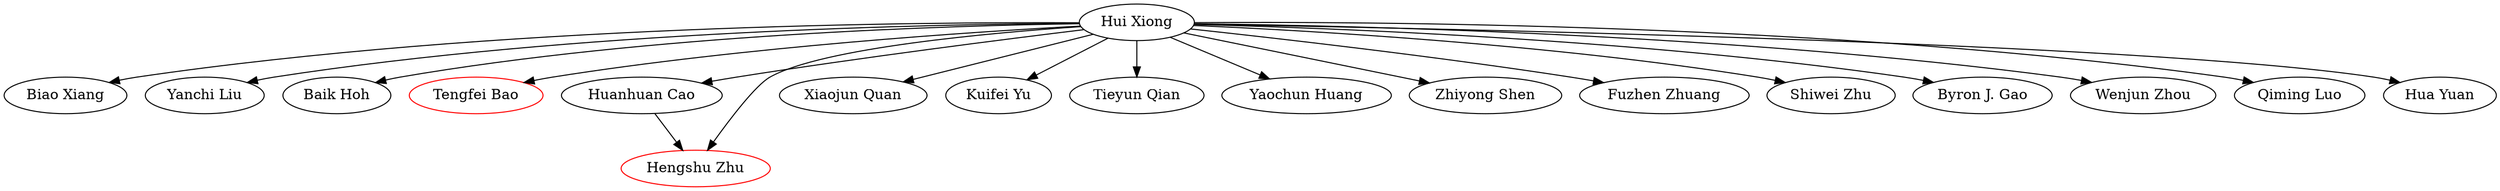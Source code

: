 strict digraph G{
"Hui Xiong" -> "Biao Xiang"
"Hui Xiong" -> "Yanchi Liu"
"Hui Xiong" -> "Baik Hoh"
"Hui Xiong" -> "Tengfei Bao"
"Huanhuan Cao" -> "Hengshu Zhu"
"Hui Xiong" -> "Xiaojun Quan"
"Hui Xiong" -> "Kuifei Yu"
"Hui Xiong" -> "Tieyun Qian"
"Hui Xiong" -> "Hengshu Zhu"
"Hui Xiong" -> "Yaochun Huang"
"Hui Xiong" -> "Zhiyong Shen"
"Hui Xiong" -> "Fuzhen Zhuang"
"Hui Xiong" -> "Shiwei Zhu"
"Hui Xiong" -> "Byron J. Gao"
"Hui Xiong" -> "Wenjun Zhou"
"Hui Xiong" -> "Huanhuan Cao"
"Hui Xiong" -> "Qiming Luo"
"Hui Xiong" -> "Hua Yuan"
"Tengfei Bao" [color = red]"Hengshu Zhu" [color = red]}